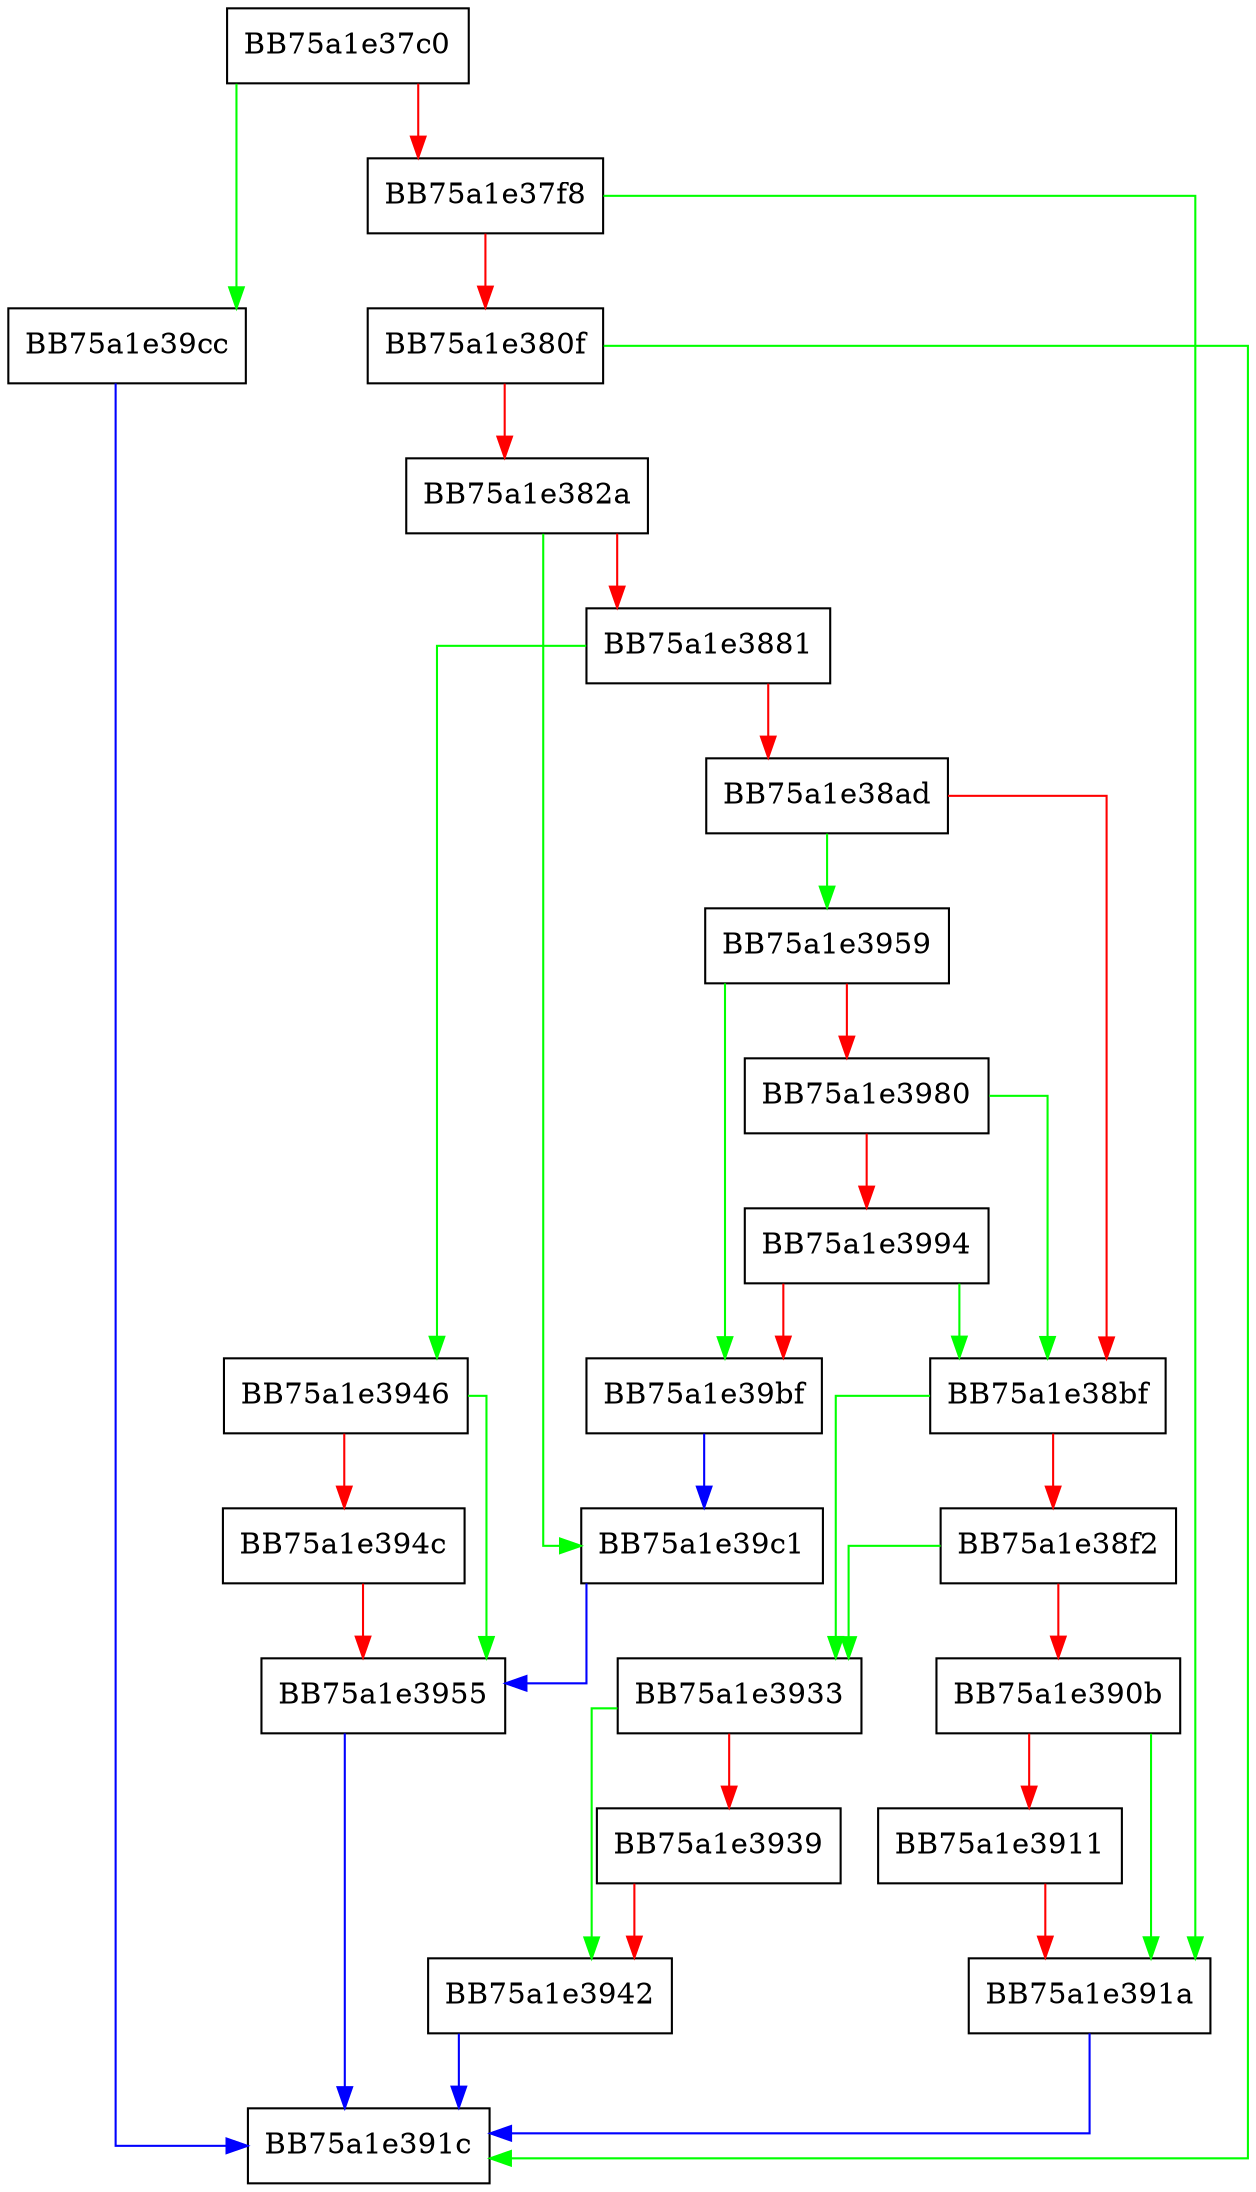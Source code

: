 digraph CalculateHash {
  node [shape="box"];
  graph [splines=ortho];
  BB75a1e37c0 -> BB75a1e39cc [color="green"];
  BB75a1e37c0 -> BB75a1e37f8 [color="red"];
  BB75a1e37f8 -> BB75a1e391a [color="green"];
  BB75a1e37f8 -> BB75a1e380f [color="red"];
  BB75a1e380f -> BB75a1e391c [color="green"];
  BB75a1e380f -> BB75a1e382a [color="red"];
  BB75a1e382a -> BB75a1e39c1 [color="green"];
  BB75a1e382a -> BB75a1e3881 [color="red"];
  BB75a1e3881 -> BB75a1e3946 [color="green"];
  BB75a1e3881 -> BB75a1e38ad [color="red"];
  BB75a1e38ad -> BB75a1e3959 [color="green"];
  BB75a1e38ad -> BB75a1e38bf [color="red"];
  BB75a1e38bf -> BB75a1e3933 [color="green"];
  BB75a1e38bf -> BB75a1e38f2 [color="red"];
  BB75a1e38f2 -> BB75a1e3933 [color="green"];
  BB75a1e38f2 -> BB75a1e390b [color="red"];
  BB75a1e390b -> BB75a1e391a [color="green"];
  BB75a1e390b -> BB75a1e3911 [color="red"];
  BB75a1e3911 -> BB75a1e391a [color="red"];
  BB75a1e391a -> BB75a1e391c [color="blue"];
  BB75a1e3933 -> BB75a1e3942 [color="green"];
  BB75a1e3933 -> BB75a1e3939 [color="red"];
  BB75a1e3939 -> BB75a1e3942 [color="red"];
  BB75a1e3942 -> BB75a1e391c [color="blue"];
  BB75a1e3946 -> BB75a1e3955 [color="green"];
  BB75a1e3946 -> BB75a1e394c [color="red"];
  BB75a1e394c -> BB75a1e3955 [color="red"];
  BB75a1e3955 -> BB75a1e391c [color="blue"];
  BB75a1e3959 -> BB75a1e39bf [color="green"];
  BB75a1e3959 -> BB75a1e3980 [color="red"];
  BB75a1e3980 -> BB75a1e38bf [color="green"];
  BB75a1e3980 -> BB75a1e3994 [color="red"];
  BB75a1e3994 -> BB75a1e38bf [color="green"];
  BB75a1e3994 -> BB75a1e39bf [color="red"];
  BB75a1e39bf -> BB75a1e39c1 [color="blue"];
  BB75a1e39c1 -> BB75a1e3955 [color="blue"];
  BB75a1e39cc -> BB75a1e391c [color="blue"];
}